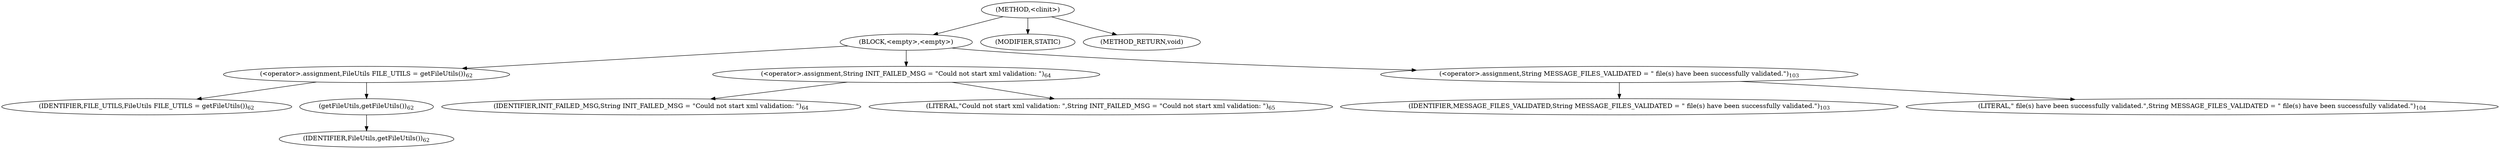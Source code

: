 digraph "&lt;clinit&gt;" {  
"1580" [label = <(METHOD,&lt;clinit&gt;)> ]
"1581" [label = <(BLOCK,&lt;empty&gt;,&lt;empty&gt;)> ]
"1582" [label = <(&lt;operator&gt;.assignment,FileUtils FILE_UTILS = getFileUtils())<SUB>62</SUB>> ]
"1583" [label = <(IDENTIFIER,FILE_UTILS,FileUtils FILE_UTILS = getFileUtils())<SUB>62</SUB>> ]
"1584" [label = <(getFileUtils,getFileUtils())<SUB>62</SUB>> ]
"1585" [label = <(IDENTIFIER,FileUtils,getFileUtils())<SUB>62</SUB>> ]
"1586" [label = <(&lt;operator&gt;.assignment,String INIT_FAILED_MSG = &quot;Could not start xml validation: &quot;)<SUB>64</SUB>> ]
"1587" [label = <(IDENTIFIER,INIT_FAILED_MSG,String INIT_FAILED_MSG = &quot;Could not start xml validation: &quot;)<SUB>64</SUB>> ]
"1588" [label = <(LITERAL,&quot;Could not start xml validation: &quot;,String INIT_FAILED_MSG = &quot;Could not start xml validation: &quot;)<SUB>65</SUB>> ]
"1589" [label = <(&lt;operator&gt;.assignment,String MESSAGE_FILES_VALIDATED = &quot; file(s) have been successfully validated.&quot;)<SUB>103</SUB>> ]
"1590" [label = <(IDENTIFIER,MESSAGE_FILES_VALIDATED,String MESSAGE_FILES_VALIDATED = &quot; file(s) have been successfully validated.&quot;)<SUB>103</SUB>> ]
"1591" [label = <(LITERAL,&quot; file(s) have been successfully validated.&quot;,String MESSAGE_FILES_VALIDATED = &quot; file(s) have been successfully validated.&quot;)<SUB>104</SUB>> ]
"1592" [label = <(MODIFIER,STATIC)> ]
"1593" [label = <(METHOD_RETURN,void)> ]
  "1580" -> "1581" 
  "1580" -> "1592" 
  "1580" -> "1593" 
  "1581" -> "1582" 
  "1581" -> "1586" 
  "1581" -> "1589" 
  "1582" -> "1583" 
  "1582" -> "1584" 
  "1584" -> "1585" 
  "1586" -> "1587" 
  "1586" -> "1588" 
  "1589" -> "1590" 
  "1589" -> "1591" 
}
